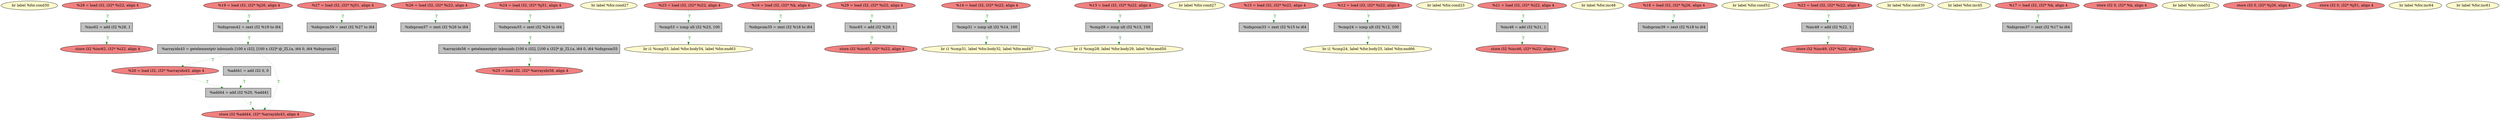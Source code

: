 
digraph G {


node888 [fillcolor=lemonchiffon,label="  br label %for.cond30",shape=ellipse,style=filled ]
node885 [fillcolor=lightcoral,label="  %28 = load i32, i32* %i22, align 4",shape=ellipse,style=filled ]
node884 [fillcolor=lightcoral,label="  %20 = load i32, i32* %arrayidx43, align 4",shape=ellipse,style=filled ]
node883 [fillcolor=lightcoral,label="  %27 = load i32, i32* %j51, align 4",shape=ellipse,style=filled ]
node879 [fillcolor=lightcoral,label="  %26 = load i32, i32* %i22, align 4",shape=ellipse,style=filled ]
node877 [fillcolor=grey,label="  %idxprom55 = zext i32 %24 to i64",shape=rectangle,style=filled ]
node875 [fillcolor=lemonchiffon,label="  br label %for.cond27",shape=ellipse,style=filled ]
node889 [fillcolor=lemonchiffon,label="  br i1 %cmp53, label %for.body54, label %for.end63",shape=ellipse,style=filled ]
node873 [fillcolor=grey,label="  %idxprom35 = zext i32 %16 to i64",shape=rectangle,style=filled ]
node871 [fillcolor=lightcoral,label="  store i32 %inc62, i32* %i22, align 4",shape=ellipse,style=filled ]
node869 [fillcolor=lightcoral,label="  store i32 %inc65, i32* %i22, align 4",shape=ellipse,style=filled ]
node868 [fillcolor=grey,label="  %cmp31 = icmp ult i32 %14, 100",shape=rectangle,style=filled ]
node867 [fillcolor=lightcoral,label="  %13 = load i32, i32* %i22, align 4",shape=ellipse,style=filled ]
node866 [fillcolor=lemonchiffon,label="  br label %for.cond27",shape=ellipse,style=filled ]
node886 [fillcolor=lightcoral,label="  %29 = load i32, i32* %i22, align 4",shape=ellipse,style=filled ]
node840 [fillcolor=lightcoral,label="  %15 = load i32, i32* %i22, align 4",shape=ellipse,style=filled ]
node860 [fillcolor=lightcoral,label="  %12 = load i32, i32* %i22, align 4",shape=ellipse,style=filled ]
node839 [fillcolor=lightcoral,label="  %16 = load i32, i32* %k, align 4",shape=ellipse,style=filled ]
node880 [fillcolor=grey,label="  %add44 = add i32 %20, %add41",shape=rectangle,style=filled ]
node872 [fillcolor=lemonchiffon,label="  br label %for.cond23",shape=ellipse,style=filled ]
node831 [fillcolor=lightcoral,label="  store i32 %inc46, i32* %i22, align 4",shape=ellipse,style=filled ]
node878 [fillcolor=lemonchiffon,label="  br i1 %cmp24, label %for.body25, label %for.end66",shape=ellipse,style=filled ]
node843 [fillcolor=lemonchiffon,label="  br label %for.inc48",shape=ellipse,style=filled ]
node844 [fillcolor=grey,label="  %idxprom33 = zext i32 %15 to i64",shape=rectangle,style=filled ]
node835 [fillcolor=grey,label="  %idxprom42 = zext i32 %19 to i64",shape=rectangle,style=filled ]
node836 [fillcolor=grey,label="  %idxprom39 = zext i32 %18 to i64",shape=rectangle,style=filled ]
node855 [fillcolor=grey,label="  %inc62 = add i32 %28, 1",shape=rectangle,style=filled ]
node874 [fillcolor=lemonchiffon,label="  br label %for.cond52",shape=ellipse,style=filled ]
node841 [fillcolor=lightcoral,label="  store i32 %inc49, i32* %i22, align 4",shape=ellipse,style=filled ]
node830 [fillcolor=lemonchiffon,label="  br label %for.cond30",shape=ellipse,style=filled ]
node834 [fillcolor=grey,label="  %arrayidx43 = getelementptr inbounds [100 x i32], [100 x i32]* @_ZL1a, i64 0, i64 %idxprom42",shape=rectangle,style=filled ]
node833 [fillcolor=lemonchiffon,label="  br label %for.inc45",shape=ellipse,style=filled ]
node852 [fillcolor=grey,label="  %inc65 = add i32 %29, 1",shape=rectangle,style=filled ]
node837 [fillcolor=lightcoral,label="  %18 = load i32, i32* %j26, align 4",shape=ellipse,style=filled ]
node842 [fillcolor=lightcoral,label="  %22 = load i32, i32* %i22, align 4",shape=ellipse,style=filled ]
node870 [fillcolor=grey,label="  %idxprom59 = zext i32 %27 to i64",shape=rectangle,style=filled ]
node846 [fillcolor=lightcoral,label="  %17 = load i32, i32* %k, align 4",shape=ellipse,style=filled ]
node887 [fillcolor=lightcoral,label="  store i32 0, i32* %k, align 4",shape=ellipse,style=filled ]
node882 [fillcolor=lightcoral,label="  store i32 %add44, i32* %arrayidx43, align 4",shape=ellipse,style=filled ]
node847 [fillcolor=lemonchiffon,label="  br label %for.cond52",shape=ellipse,style=filled ]
node848 [fillcolor=lightcoral,label="  %25 = load i32, i32* %arrayidx56, align 4",shape=ellipse,style=filled ]
node849 [fillcolor=lightcoral,label="  %23 = load i32, i32* %i22, align 4",shape=ellipse,style=filled ]
node850 [fillcolor=lemonchiffon,label="  br i1 %cmp31, label %for.body32, label %for.end47",shape=ellipse,style=filled ]
node861 [fillcolor=grey,label="  %arrayidx56 = getelementptr inbounds [100 x i32], [100 x i32]* @_ZL1a, i64 0, i64 %idxprom55",shape=rectangle,style=filled ]
node890 [fillcolor=lightcoral,label="  %14 = load i32, i32* %i22, align 4",shape=ellipse,style=filled ]
node862 [fillcolor=lightcoral,label="  store i32 0, i32* %j26, align 4",shape=ellipse,style=filled ]
node838 [fillcolor=grey,label="  %idxprom37 = zext i32 %17 to i64",shape=rectangle,style=filled ]
node851 [fillcolor=lightcoral,label="  store i32 0, i32* %j51, align 4",shape=ellipse,style=filled ]
node853 [fillcolor=lemonchiffon,label="  br i1 %cmp28, label %for.body29, label %for.end50",shape=ellipse,style=filled ]
node854 [fillcolor=lightcoral,label="  %19 = load i32, i32* %j26, align 4",shape=ellipse,style=filled ]
node856 [fillcolor=lightcoral,label="  %21 = load i32, i32* %i22, align 4",shape=ellipse,style=filled ]
node857 [fillcolor=grey,label="  %cmp28 = icmp ult i32 %13, 100",shape=rectangle,style=filled ]
node845 [fillcolor=grey,label="  %cmp53 = icmp ult i32 %23, 100",shape=rectangle,style=filled ]
node858 [fillcolor=grey,label="  %inc49 = add i32 %22, 1",shape=rectangle,style=filled ]
node881 [fillcolor=grey,label="  %idxprom57 = zext i32 %26 to i64",shape=rectangle,style=filled ]
node859 [fillcolor=grey,label="  %cmp24 = icmp ult i32 %12, 100",shape=rectangle,style=filled ]
node863 [fillcolor=lemonchiffon,label="  br label %for.inc64",shape=ellipse,style=filled ]
node876 [fillcolor=lightcoral,label="  %24 = load i32, i32* %j51, align 4",shape=ellipse,style=filled ]
node832 [fillcolor=grey,label="  %inc46 = add i32 %21, 1",shape=rectangle,style=filled ]
node864 [fillcolor=grey,label="  %add41 = add i32 0, 0",shape=rectangle,style=filled ]
node865 [fillcolor=lemonchiffon,label="  br label %for.inc61",shape=ellipse,style=filled ]

node861->node848 [style=dotted,color=forestgreen,label="T",fontcolor=forestgreen ]
node885->node855 [style=dotted,color=forestgreen,label="T",fontcolor=forestgreen ]
node883->node870 [style=dotted,color=forestgreen,label="T",fontcolor=forestgreen ]
node845->node889 [style=dotted,color=forestgreen,label="T",fontcolor=forestgreen ]
node867->node857 [style=dotted,color=forestgreen,label="T",fontcolor=forestgreen ]
node832->node831 [style=dotted,color=forestgreen,label="T",fontcolor=forestgreen ]
node834->node884 [style=dotted,color=forestgreen,label="T",fontcolor=forestgreen ]
node835->node834 [style=dotted,color=forestgreen,label="T",fontcolor=forestgreen ]
node849->node845 [style=dotted,color=forestgreen,label="T",fontcolor=forestgreen ]
node856->node832 [style=dotted,color=forestgreen,label="T",fontcolor=forestgreen ]
node860->node859 [style=dotted,color=forestgreen,label="T",fontcolor=forestgreen ]
node879->node881 [style=dotted,color=forestgreen,label="T",fontcolor=forestgreen ]
node884->node880 [style=dotted,color=forestgreen,label="T",fontcolor=forestgreen ]
node868->node850 [style=dotted,color=forestgreen,label="T",fontcolor=forestgreen ]
node852->node869 [style=dotted,color=forestgreen,label="T",fontcolor=forestgreen ]
node877->node861 [style=dotted,color=forestgreen,label="T",fontcolor=forestgreen ]
node886->node852 [style=dotted,color=forestgreen,label="T",fontcolor=forestgreen ]
node876->node877 [style=dotted,color=forestgreen,label="T",fontcolor=forestgreen ]
node840->node844 [style=dotted,color=forestgreen,label="T",fontcolor=forestgreen ]
node880->node882 [style=dotted,color=forestgreen,label="T",fontcolor=forestgreen ]
node859->node878 [style=dotted,color=forestgreen,label="T",fontcolor=forestgreen ]
node834->node882 [style=dotted,color=forestgreen,label="T",fontcolor=forestgreen ]
node858->node841 [style=dotted,color=forestgreen,label="T",fontcolor=forestgreen ]
node864->node880 [style=dotted,color=forestgreen,label="T",fontcolor=forestgreen ]
node839->node873 [style=dotted,color=forestgreen,label="T",fontcolor=forestgreen ]
node855->node871 [style=dotted,color=forestgreen,label="T",fontcolor=forestgreen ]
node842->node858 [style=dotted,color=forestgreen,label="T",fontcolor=forestgreen ]
node857->node853 [style=dotted,color=forestgreen,label="T",fontcolor=forestgreen ]
node890->node868 [style=dotted,color=forestgreen,label="T",fontcolor=forestgreen ]
node837->node836 [style=dotted,color=forestgreen,label="T",fontcolor=forestgreen ]
node854->node835 [style=dotted,color=forestgreen,label="T",fontcolor=forestgreen ]
node846->node838 [style=dotted,color=forestgreen,label="T",fontcolor=forestgreen ]


}
